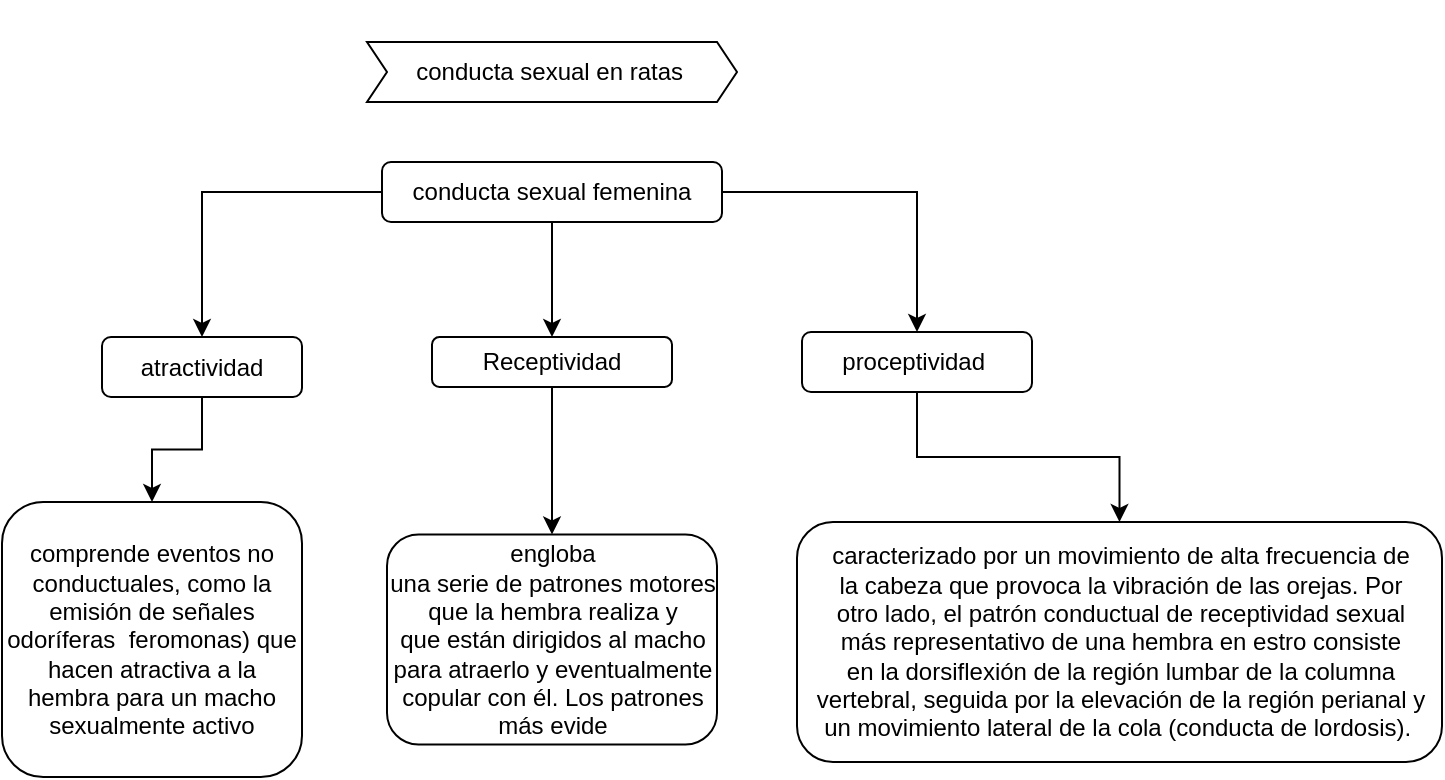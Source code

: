 <mxfile version="14.7.0" type="github"><diagram id="eeQ4sm69tSyHd2NTeYT7" name="Page-1"><mxGraphModel dx="868" dy="850" grid="1" gridSize="10" guides="1" tooltips="1" connect="1" arrows="1" fold="1" page="0" pageScale="1" pageWidth="827" pageHeight="1169" math="0" shadow="0"><root><mxCell id="0"/><mxCell id="1" parent="0"/><mxCell id="toCRJUdovGmmdRnEN0-g-3" value="" style="edgeStyle=orthogonalEdgeStyle;rounded=0;orthogonalLoop=1;jettySize=auto;html=1;" edge="1" parent="1" source="toCRJUdovGmmdRnEN0-g-1" target="toCRJUdovGmmdRnEN0-g-2"><mxGeometry relative="1" as="geometry"/></mxCell><mxCell id="toCRJUdovGmmdRnEN0-g-5" value="" style="edgeStyle=orthogonalEdgeStyle;rounded=0;orthogonalLoop=1;jettySize=auto;html=1;" edge="1" parent="1" source="toCRJUdovGmmdRnEN0-g-1" target="toCRJUdovGmmdRnEN0-g-4"><mxGeometry relative="1" as="geometry"/></mxCell><mxCell id="toCRJUdovGmmdRnEN0-g-7" value="" style="edgeStyle=orthogonalEdgeStyle;rounded=0;orthogonalLoop=1;jettySize=auto;html=1;" edge="1" parent="1" source="toCRJUdovGmmdRnEN0-g-1" target="toCRJUdovGmmdRnEN0-g-6"><mxGeometry relative="1" as="geometry"/></mxCell><mxCell id="toCRJUdovGmmdRnEN0-g-1" value="conducta sexual femenina" style="rounded=1;whiteSpace=wrap;html=1;" vertex="1" parent="1"><mxGeometry x="330" y="-90" width="170" height="30" as="geometry"/></mxCell><mxCell id="toCRJUdovGmmdRnEN0-g-15" value="" style="edgeStyle=orthogonalEdgeStyle;rounded=0;orthogonalLoop=1;jettySize=auto;html=1;" edge="1" parent="1" source="toCRJUdovGmmdRnEN0-g-2" target="toCRJUdovGmmdRnEN0-g-14"><mxGeometry relative="1" as="geometry"/></mxCell><mxCell id="toCRJUdovGmmdRnEN0-g-2" value="atractividad" style="whiteSpace=wrap;html=1;rounded=1;" vertex="1" parent="1"><mxGeometry x="190" y="-2.5" width="100" height="30" as="geometry"/></mxCell><mxCell id="toCRJUdovGmmdRnEN0-g-19" value="" style="edgeStyle=orthogonalEdgeStyle;rounded=0;orthogonalLoop=1;jettySize=auto;html=1;" edge="1" parent="1" source="toCRJUdovGmmdRnEN0-g-4" target="toCRJUdovGmmdRnEN0-g-18"><mxGeometry relative="1" as="geometry"/></mxCell><mxCell id="toCRJUdovGmmdRnEN0-g-4" value="&lt;span&gt;proceptividad&amp;nbsp;&lt;/span&gt;" style="whiteSpace=wrap;html=1;rounded=1;" vertex="1" parent="1"><mxGeometry x="540" y="-5" width="115" height="30" as="geometry"/></mxCell><mxCell id="toCRJUdovGmmdRnEN0-g-17" value="" style="edgeStyle=orthogonalEdgeStyle;rounded=0;orthogonalLoop=1;jettySize=auto;html=1;" edge="1" parent="1" source="toCRJUdovGmmdRnEN0-g-6" target="toCRJUdovGmmdRnEN0-g-16"><mxGeometry relative="1" as="geometry"/></mxCell><mxCell id="toCRJUdovGmmdRnEN0-g-6" value="&lt;span&gt;Receptividad&lt;/span&gt;" style="whiteSpace=wrap;html=1;rounded=1;" vertex="1" parent="1"><mxGeometry x="355" y="-2.5" width="120" height="25" as="geometry"/></mxCell><mxCell id="toCRJUdovGmmdRnEN0-g-11" value="&#10;&#10;&lt;span style=&quot;color: rgb(0, 0, 0); font-family: helvetica; font-size: 12px; font-style: normal; font-weight: 400; letter-spacing: normal; text-align: center; text-indent: 0px; text-transform: none; word-spacing: 0px; background-color: rgb(255, 255, 255); display: inline; float: none;&quot;&gt;conducta sexual en ratas&amp;nbsp;&lt;/span&gt;&#10;&#10;" style="html=1;shadow=0;dashed=0;align=center;verticalAlign=middle;shape=mxgraph.arrows2.arrow;dy=0;dx=10;notch=10;" vertex="1" parent="1"><mxGeometry x="322.5" y="-150" width="185" height="30" as="geometry"/></mxCell><mxCell id="toCRJUdovGmmdRnEN0-g-14" value="&lt;span style=&quot;text-align: justify&quot;&gt;comprende eventos no conductuales, como la emisión de señales odoríferas&amp;nbsp; feromonas) que hacen atractiva a la hembra para un macho sexualmente activo&lt;/span&gt;" style="whiteSpace=wrap;html=1;rounded=1;" vertex="1" parent="1"><mxGeometry x="140" y="80" width="150" height="137.5" as="geometry"/></mxCell><mxCell id="toCRJUdovGmmdRnEN0-g-16" value="engloba &lt;br/&gt;una serie de patrones motores que la hembra realiza y &lt;br/&gt;que están dirigidos al macho para atraerlo y eventualmente copular con él. Los patrones más evide" style="whiteSpace=wrap;html=1;rounded=1;" vertex="1" parent="1"><mxGeometry x="332.5" y="96.25" width="165" height="105" as="geometry"/></mxCell><mxCell id="toCRJUdovGmmdRnEN0-g-18" value="caracterizado por un movimiento de alta frecuencia de &lt;br&gt;la cabeza que provoca la vibración de las orejas. Por &lt;br&gt;otro lado, el patrón conductual de receptividad sexual &lt;br&gt;más representativo de una hembra en estro consiste &lt;br&gt;en la dorsiflexión de la región lumbar de la columna &lt;br&gt;vertebral, seguida por la elevación de la región perianal y &lt;br&gt;un movimiento lateral de la cola (conducta de lordosis).&amp;nbsp;" style="whiteSpace=wrap;html=1;rounded=1;" vertex="1" parent="1"><mxGeometry x="537.5" y="90" width="322.5" height="120" as="geometry"/></mxCell></root></mxGraphModel></diagram></mxfile>